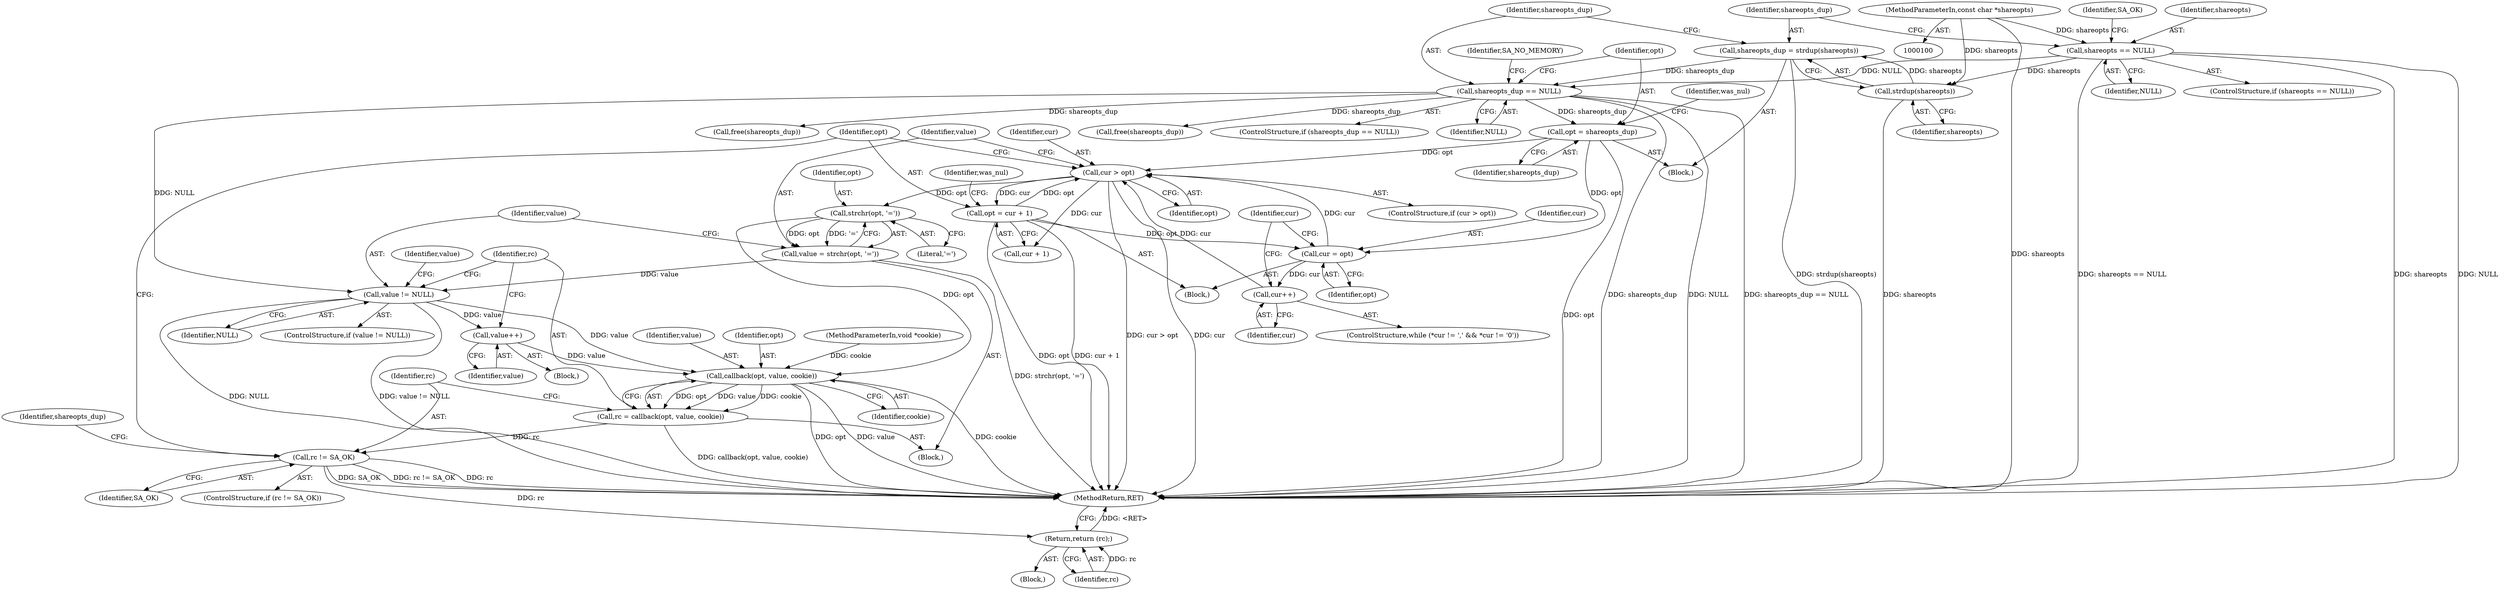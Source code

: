 digraph "1_zfs_99aa4d2b4fd12c6bef62d02ffd1b375ddd42fcf4@API" {
"1000170" [label="(Call,strchr(opt, '='))"];
"1000164" [label="(Call,cur > opt)"];
"1000149" [label="(Call,cur++)"];
"1000136" [label="(Call,cur = opt)"];
"1000199" [label="(Call,opt = cur + 1)"];
"1000127" [label="(Call,opt = shareopts_dup)"];
"1000122" [label="(Call,shareopts_dup == NULL)"];
"1000117" [label="(Call,shareopts_dup = strdup(shareopts))"];
"1000119" [label="(Call,strdup(shareopts))"];
"1000112" [label="(Call,shareopts == NULL)"];
"1000101" [label="(MethodParameterIn,const char *shareopts)"];
"1000168" [label="(Call,value = strchr(opt, '='))"];
"1000174" [label="(Call,value != NULL)"];
"1000182" [label="(Call,value++)"];
"1000186" [label="(Call,callback(opt, value, cookie))"];
"1000184" [label="(Call,rc = callback(opt, value, cookie))"];
"1000191" [label="(Call,rc != SA_OK)"];
"1000197" [label="(Return,return (rc);)"];
"1000116" [label="(Identifier,SA_OK)"];
"1000189" [label="(Identifier,cookie)"];
"1000184" [label="(Call,rc = callback(opt, value, cookie))"];
"1000111" [label="(ControlStructure,if (shareopts == NULL))"];
"1000117" [label="(Call,shareopts_dup = strdup(shareopts))"];
"1000138" [label="(Identifier,opt)"];
"1000199" [label="(Call,opt = cur + 1)"];
"1000170" [label="(Call,strchr(opt, '='))"];
"1000101" [label="(MethodParameterIn,const char *shareopts)"];
"1000163" [label="(ControlStructure,if (cur > opt))"];
"1000182" [label="(Call,value++)"];
"1000114" [label="(Identifier,NULL)"];
"1000197" [label="(Return,return (rc);)"];
"1000136" [label="(Call,cur = opt)"];
"1000167" [label="(Block,)"];
"1000120" [label="(Identifier,shareopts)"];
"1000180" [label="(Identifier,value)"];
"1000194" [label="(Block,)"];
"1000166" [label="(Identifier,opt)"];
"1000196" [label="(Identifier,shareopts_dup)"];
"1000127" [label="(Call,opt = shareopts_dup)"];
"1000205" [label="(Identifier,was_nul)"];
"1000174" [label="(Call,value != NULL)"];
"1000119" [label="(Call,strdup(shareopts))"];
"1000124" [label="(Identifier,NULL)"];
"1000207" [label="(Call,free(shareopts_dup))"];
"1000118" [label="(Identifier,shareopts_dup)"];
"1000113" [label="(Identifier,shareopts)"];
"1000193" [label="(Identifier,SA_OK)"];
"1000135" [label="(Block,)"];
"1000173" [label="(ControlStructure,if (value != NULL))"];
"1000129" [label="(Identifier,shareopts_dup)"];
"1000123" [label="(Identifier,shareopts_dup)"];
"1000191" [label="(Call,rc != SA_OK)"];
"1000190" [label="(ControlStructure,if (rc != SA_OK))"];
"1000186" [label="(Call,callback(opt, value, cookie))"];
"1000137" [label="(Identifier,cur)"];
"1000168" [label="(Call,value = strchr(opt, '='))"];
"1000176" [label="(Identifier,NULL)"];
"1000150" [label="(Identifier,cur)"];
"1000131" [label="(Identifier,was_nul)"];
"1000211" [label="(MethodReturn,RET)"];
"1000187" [label="(Identifier,opt)"];
"1000112" [label="(Call,shareopts == NULL)"];
"1000200" [label="(Identifier,opt)"];
"1000128" [label="(Identifier,opt)"];
"1000165" [label="(Identifier,cur)"];
"1000149" [label="(Call,cur++)"];
"1000175" [label="(Identifier,value)"];
"1000172" [label="(Literal,'=')"];
"1000198" [label="(Identifier,rc)"];
"1000192" [label="(Identifier,rc)"];
"1000183" [label="(Identifier,value)"];
"1000195" [label="(Call,free(shareopts_dup))"];
"1000185" [label="(Identifier,rc)"];
"1000201" [label="(Call,cur + 1)"];
"1000177" [label="(Block,)"];
"1000171" [label="(Identifier,opt)"];
"1000169" [label="(Identifier,value)"];
"1000164" [label="(Call,cur > opt)"];
"1000139" [label="(ControlStructure,while (*cur != ',' && *cur != '\0'))"];
"1000143" [label="(Identifier,cur)"];
"1000122" [label="(Call,shareopts_dup == NULL)"];
"1000103" [label="(MethodParameterIn,void *cookie)"];
"1000126" [label="(Identifier,SA_NO_MEMORY)"];
"1000104" [label="(Block,)"];
"1000121" [label="(ControlStructure,if (shareopts_dup == NULL))"];
"1000188" [label="(Identifier,value)"];
"1000170" -> "1000168"  [label="AST: "];
"1000170" -> "1000172"  [label="CFG: "];
"1000171" -> "1000170"  [label="AST: "];
"1000172" -> "1000170"  [label="AST: "];
"1000168" -> "1000170"  [label="CFG: "];
"1000170" -> "1000168"  [label="DDG: opt"];
"1000170" -> "1000168"  [label="DDG: '='"];
"1000164" -> "1000170"  [label="DDG: opt"];
"1000170" -> "1000186"  [label="DDG: opt"];
"1000164" -> "1000163"  [label="AST: "];
"1000164" -> "1000166"  [label="CFG: "];
"1000165" -> "1000164"  [label="AST: "];
"1000166" -> "1000164"  [label="AST: "];
"1000169" -> "1000164"  [label="CFG: "];
"1000200" -> "1000164"  [label="CFG: "];
"1000164" -> "1000211"  [label="DDG: cur > opt"];
"1000164" -> "1000211"  [label="DDG: cur"];
"1000149" -> "1000164"  [label="DDG: cur"];
"1000136" -> "1000164"  [label="DDG: cur"];
"1000199" -> "1000164"  [label="DDG: opt"];
"1000127" -> "1000164"  [label="DDG: opt"];
"1000164" -> "1000199"  [label="DDG: cur"];
"1000164" -> "1000201"  [label="DDG: cur"];
"1000149" -> "1000139"  [label="AST: "];
"1000149" -> "1000150"  [label="CFG: "];
"1000150" -> "1000149"  [label="AST: "];
"1000143" -> "1000149"  [label="CFG: "];
"1000136" -> "1000149"  [label="DDG: cur"];
"1000136" -> "1000135"  [label="AST: "];
"1000136" -> "1000138"  [label="CFG: "];
"1000137" -> "1000136"  [label="AST: "];
"1000138" -> "1000136"  [label="AST: "];
"1000143" -> "1000136"  [label="CFG: "];
"1000199" -> "1000136"  [label="DDG: opt"];
"1000127" -> "1000136"  [label="DDG: opt"];
"1000199" -> "1000135"  [label="AST: "];
"1000199" -> "1000201"  [label="CFG: "];
"1000200" -> "1000199"  [label="AST: "];
"1000201" -> "1000199"  [label="AST: "];
"1000205" -> "1000199"  [label="CFG: "];
"1000199" -> "1000211"  [label="DDG: cur + 1"];
"1000199" -> "1000211"  [label="DDG: opt"];
"1000127" -> "1000104"  [label="AST: "];
"1000127" -> "1000129"  [label="CFG: "];
"1000128" -> "1000127"  [label="AST: "];
"1000129" -> "1000127"  [label="AST: "];
"1000131" -> "1000127"  [label="CFG: "];
"1000127" -> "1000211"  [label="DDG: opt"];
"1000122" -> "1000127"  [label="DDG: shareopts_dup"];
"1000122" -> "1000121"  [label="AST: "];
"1000122" -> "1000124"  [label="CFG: "];
"1000123" -> "1000122"  [label="AST: "];
"1000124" -> "1000122"  [label="AST: "];
"1000126" -> "1000122"  [label="CFG: "];
"1000128" -> "1000122"  [label="CFG: "];
"1000122" -> "1000211"  [label="DDG: shareopts_dup"];
"1000122" -> "1000211"  [label="DDG: shareopts_dup == NULL"];
"1000122" -> "1000211"  [label="DDG: NULL"];
"1000117" -> "1000122"  [label="DDG: shareopts_dup"];
"1000112" -> "1000122"  [label="DDG: NULL"];
"1000122" -> "1000174"  [label="DDG: NULL"];
"1000122" -> "1000195"  [label="DDG: shareopts_dup"];
"1000122" -> "1000207"  [label="DDG: shareopts_dup"];
"1000117" -> "1000104"  [label="AST: "];
"1000117" -> "1000119"  [label="CFG: "];
"1000118" -> "1000117"  [label="AST: "];
"1000119" -> "1000117"  [label="AST: "];
"1000123" -> "1000117"  [label="CFG: "];
"1000117" -> "1000211"  [label="DDG: strdup(shareopts)"];
"1000119" -> "1000117"  [label="DDG: shareopts"];
"1000119" -> "1000120"  [label="CFG: "];
"1000120" -> "1000119"  [label="AST: "];
"1000119" -> "1000211"  [label="DDG: shareopts"];
"1000112" -> "1000119"  [label="DDG: shareopts"];
"1000101" -> "1000119"  [label="DDG: shareopts"];
"1000112" -> "1000111"  [label="AST: "];
"1000112" -> "1000114"  [label="CFG: "];
"1000113" -> "1000112"  [label="AST: "];
"1000114" -> "1000112"  [label="AST: "];
"1000116" -> "1000112"  [label="CFG: "];
"1000118" -> "1000112"  [label="CFG: "];
"1000112" -> "1000211"  [label="DDG: NULL"];
"1000112" -> "1000211"  [label="DDG: shareopts == NULL"];
"1000112" -> "1000211"  [label="DDG: shareopts"];
"1000101" -> "1000112"  [label="DDG: shareopts"];
"1000101" -> "1000100"  [label="AST: "];
"1000101" -> "1000211"  [label="DDG: shareopts"];
"1000168" -> "1000167"  [label="AST: "];
"1000169" -> "1000168"  [label="AST: "];
"1000175" -> "1000168"  [label="CFG: "];
"1000168" -> "1000211"  [label="DDG: strchr(opt, '=')"];
"1000168" -> "1000174"  [label="DDG: value"];
"1000174" -> "1000173"  [label="AST: "];
"1000174" -> "1000176"  [label="CFG: "];
"1000175" -> "1000174"  [label="AST: "];
"1000176" -> "1000174"  [label="AST: "];
"1000180" -> "1000174"  [label="CFG: "];
"1000185" -> "1000174"  [label="CFG: "];
"1000174" -> "1000211"  [label="DDG: value != NULL"];
"1000174" -> "1000211"  [label="DDG: NULL"];
"1000174" -> "1000182"  [label="DDG: value"];
"1000174" -> "1000186"  [label="DDG: value"];
"1000182" -> "1000177"  [label="AST: "];
"1000182" -> "1000183"  [label="CFG: "];
"1000183" -> "1000182"  [label="AST: "];
"1000185" -> "1000182"  [label="CFG: "];
"1000182" -> "1000186"  [label="DDG: value"];
"1000186" -> "1000184"  [label="AST: "];
"1000186" -> "1000189"  [label="CFG: "];
"1000187" -> "1000186"  [label="AST: "];
"1000188" -> "1000186"  [label="AST: "];
"1000189" -> "1000186"  [label="AST: "];
"1000184" -> "1000186"  [label="CFG: "];
"1000186" -> "1000211"  [label="DDG: opt"];
"1000186" -> "1000211"  [label="DDG: value"];
"1000186" -> "1000211"  [label="DDG: cookie"];
"1000186" -> "1000184"  [label="DDG: opt"];
"1000186" -> "1000184"  [label="DDG: value"];
"1000186" -> "1000184"  [label="DDG: cookie"];
"1000103" -> "1000186"  [label="DDG: cookie"];
"1000184" -> "1000167"  [label="AST: "];
"1000185" -> "1000184"  [label="AST: "];
"1000192" -> "1000184"  [label="CFG: "];
"1000184" -> "1000211"  [label="DDG: callback(opt, value, cookie)"];
"1000184" -> "1000191"  [label="DDG: rc"];
"1000191" -> "1000190"  [label="AST: "];
"1000191" -> "1000193"  [label="CFG: "];
"1000192" -> "1000191"  [label="AST: "];
"1000193" -> "1000191"  [label="AST: "];
"1000196" -> "1000191"  [label="CFG: "];
"1000200" -> "1000191"  [label="CFG: "];
"1000191" -> "1000211"  [label="DDG: rc != SA_OK"];
"1000191" -> "1000211"  [label="DDG: rc"];
"1000191" -> "1000211"  [label="DDG: SA_OK"];
"1000191" -> "1000197"  [label="DDG: rc"];
"1000197" -> "1000194"  [label="AST: "];
"1000197" -> "1000198"  [label="CFG: "];
"1000198" -> "1000197"  [label="AST: "];
"1000211" -> "1000197"  [label="CFG: "];
"1000197" -> "1000211"  [label="DDG: <RET>"];
"1000198" -> "1000197"  [label="DDG: rc"];
}
